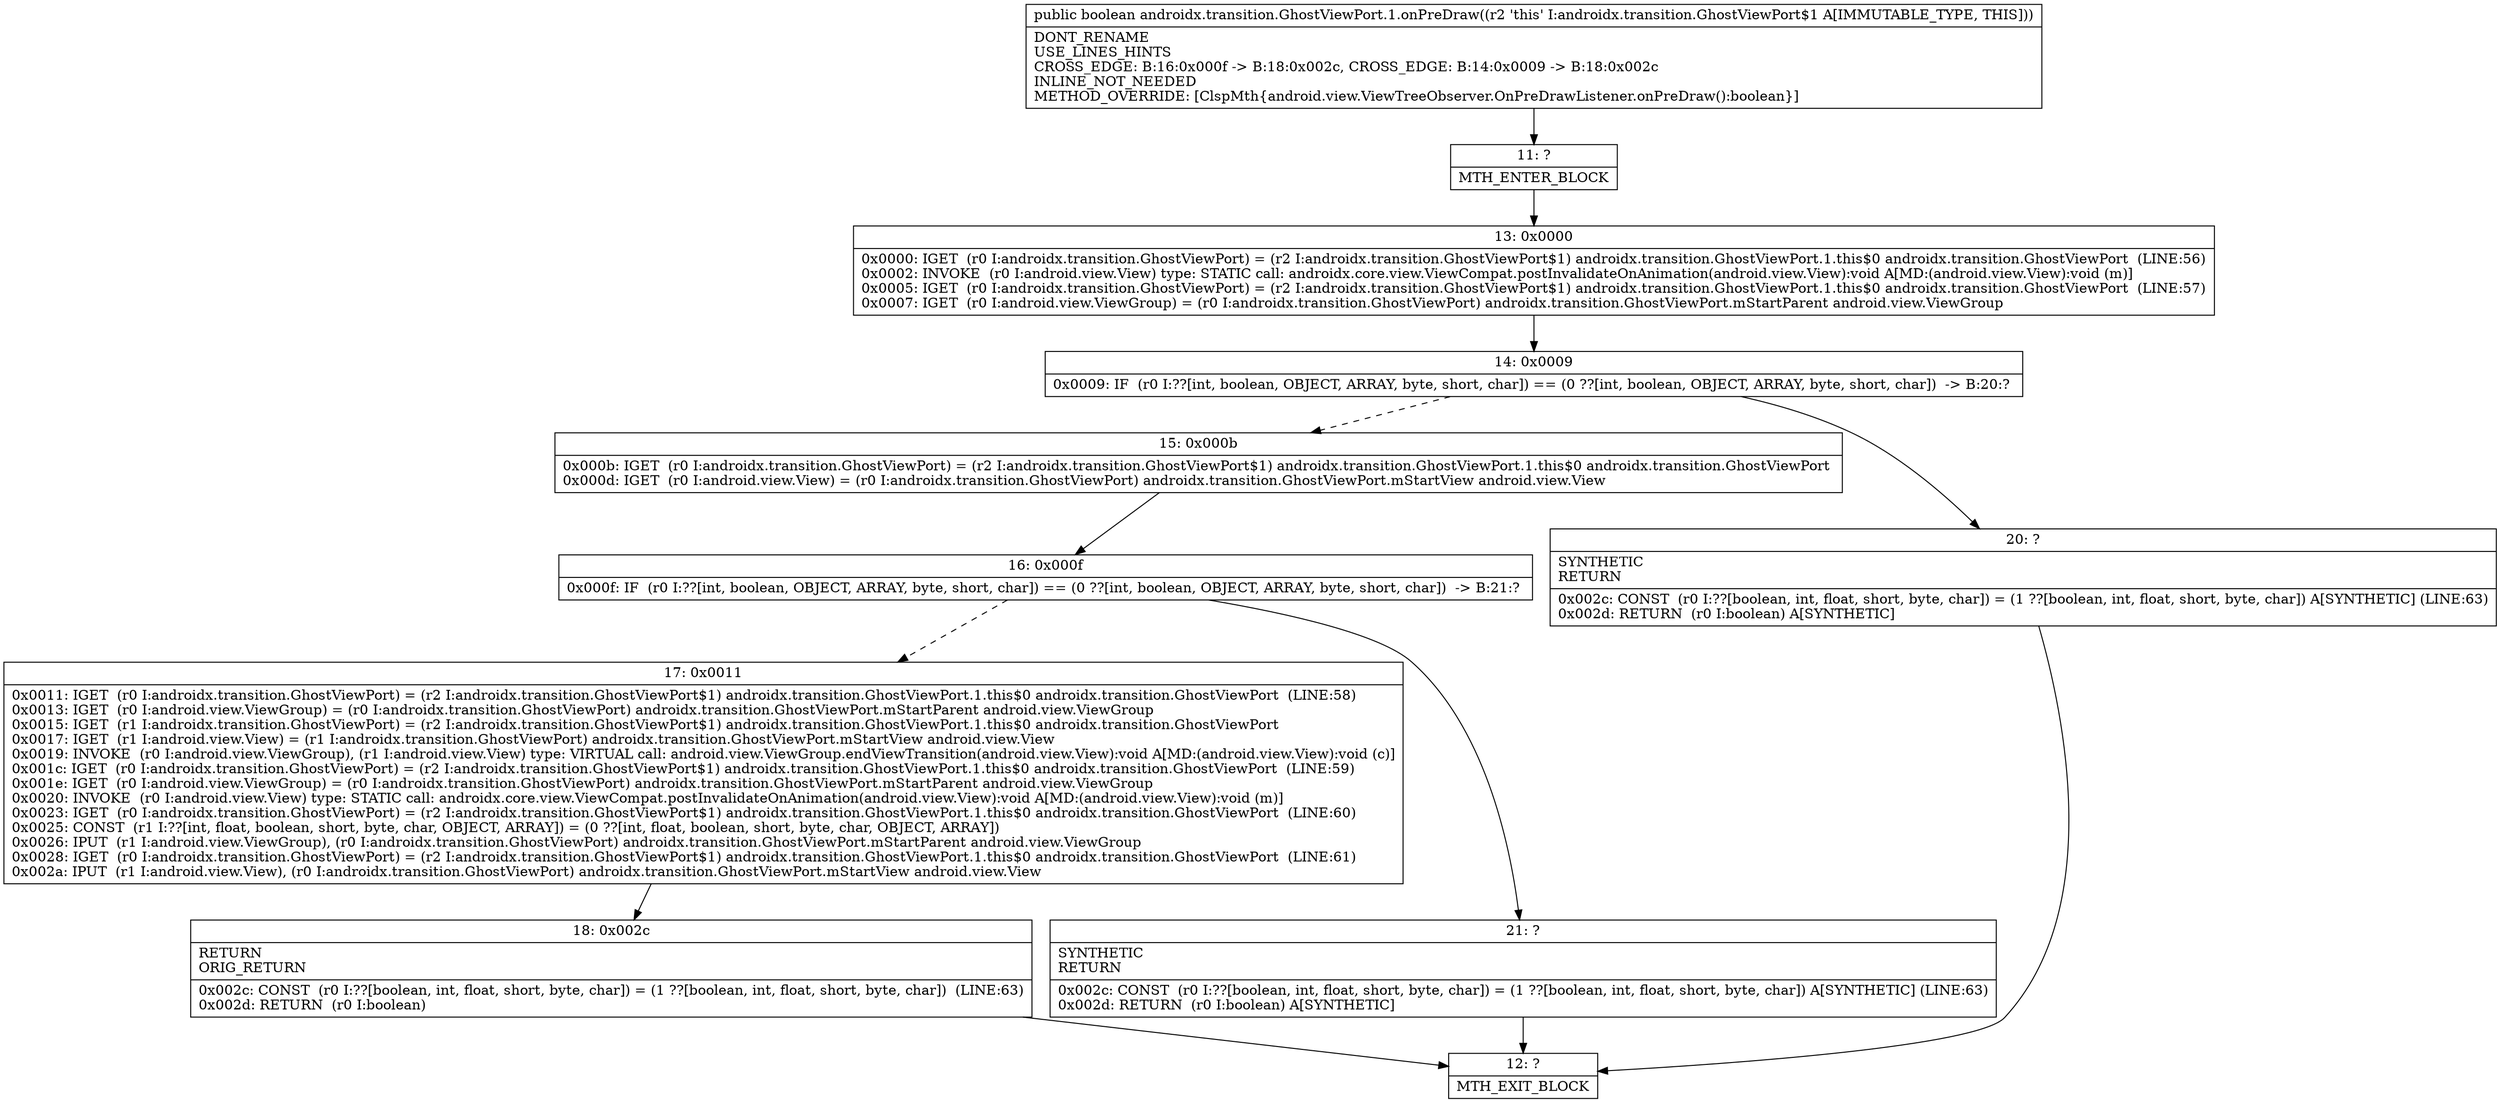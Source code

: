 digraph "CFG forandroidx.transition.GhostViewPort.1.onPreDraw()Z" {
Node_11 [shape=record,label="{11\:\ ?|MTH_ENTER_BLOCK\l}"];
Node_13 [shape=record,label="{13\:\ 0x0000|0x0000: IGET  (r0 I:androidx.transition.GhostViewPort) = (r2 I:androidx.transition.GhostViewPort$1) androidx.transition.GhostViewPort.1.this$0 androidx.transition.GhostViewPort  (LINE:56)\l0x0002: INVOKE  (r0 I:android.view.View) type: STATIC call: androidx.core.view.ViewCompat.postInvalidateOnAnimation(android.view.View):void A[MD:(android.view.View):void (m)]\l0x0005: IGET  (r0 I:androidx.transition.GhostViewPort) = (r2 I:androidx.transition.GhostViewPort$1) androidx.transition.GhostViewPort.1.this$0 androidx.transition.GhostViewPort  (LINE:57)\l0x0007: IGET  (r0 I:android.view.ViewGroup) = (r0 I:androidx.transition.GhostViewPort) androidx.transition.GhostViewPort.mStartParent android.view.ViewGroup \l}"];
Node_14 [shape=record,label="{14\:\ 0x0009|0x0009: IF  (r0 I:??[int, boolean, OBJECT, ARRAY, byte, short, char]) == (0 ??[int, boolean, OBJECT, ARRAY, byte, short, char])  \-\> B:20:? \l}"];
Node_15 [shape=record,label="{15\:\ 0x000b|0x000b: IGET  (r0 I:androidx.transition.GhostViewPort) = (r2 I:androidx.transition.GhostViewPort$1) androidx.transition.GhostViewPort.1.this$0 androidx.transition.GhostViewPort \l0x000d: IGET  (r0 I:android.view.View) = (r0 I:androidx.transition.GhostViewPort) androidx.transition.GhostViewPort.mStartView android.view.View \l}"];
Node_16 [shape=record,label="{16\:\ 0x000f|0x000f: IF  (r0 I:??[int, boolean, OBJECT, ARRAY, byte, short, char]) == (0 ??[int, boolean, OBJECT, ARRAY, byte, short, char])  \-\> B:21:? \l}"];
Node_17 [shape=record,label="{17\:\ 0x0011|0x0011: IGET  (r0 I:androidx.transition.GhostViewPort) = (r2 I:androidx.transition.GhostViewPort$1) androidx.transition.GhostViewPort.1.this$0 androidx.transition.GhostViewPort  (LINE:58)\l0x0013: IGET  (r0 I:android.view.ViewGroup) = (r0 I:androidx.transition.GhostViewPort) androidx.transition.GhostViewPort.mStartParent android.view.ViewGroup \l0x0015: IGET  (r1 I:androidx.transition.GhostViewPort) = (r2 I:androidx.transition.GhostViewPort$1) androidx.transition.GhostViewPort.1.this$0 androidx.transition.GhostViewPort \l0x0017: IGET  (r1 I:android.view.View) = (r1 I:androidx.transition.GhostViewPort) androidx.transition.GhostViewPort.mStartView android.view.View \l0x0019: INVOKE  (r0 I:android.view.ViewGroup), (r1 I:android.view.View) type: VIRTUAL call: android.view.ViewGroup.endViewTransition(android.view.View):void A[MD:(android.view.View):void (c)]\l0x001c: IGET  (r0 I:androidx.transition.GhostViewPort) = (r2 I:androidx.transition.GhostViewPort$1) androidx.transition.GhostViewPort.1.this$0 androidx.transition.GhostViewPort  (LINE:59)\l0x001e: IGET  (r0 I:android.view.ViewGroup) = (r0 I:androidx.transition.GhostViewPort) androidx.transition.GhostViewPort.mStartParent android.view.ViewGroup \l0x0020: INVOKE  (r0 I:android.view.View) type: STATIC call: androidx.core.view.ViewCompat.postInvalidateOnAnimation(android.view.View):void A[MD:(android.view.View):void (m)]\l0x0023: IGET  (r0 I:androidx.transition.GhostViewPort) = (r2 I:androidx.transition.GhostViewPort$1) androidx.transition.GhostViewPort.1.this$0 androidx.transition.GhostViewPort  (LINE:60)\l0x0025: CONST  (r1 I:??[int, float, boolean, short, byte, char, OBJECT, ARRAY]) = (0 ??[int, float, boolean, short, byte, char, OBJECT, ARRAY]) \l0x0026: IPUT  (r1 I:android.view.ViewGroup), (r0 I:androidx.transition.GhostViewPort) androidx.transition.GhostViewPort.mStartParent android.view.ViewGroup \l0x0028: IGET  (r0 I:androidx.transition.GhostViewPort) = (r2 I:androidx.transition.GhostViewPort$1) androidx.transition.GhostViewPort.1.this$0 androidx.transition.GhostViewPort  (LINE:61)\l0x002a: IPUT  (r1 I:android.view.View), (r0 I:androidx.transition.GhostViewPort) androidx.transition.GhostViewPort.mStartView android.view.View \l}"];
Node_18 [shape=record,label="{18\:\ 0x002c|RETURN\lORIG_RETURN\l|0x002c: CONST  (r0 I:??[boolean, int, float, short, byte, char]) = (1 ??[boolean, int, float, short, byte, char])  (LINE:63)\l0x002d: RETURN  (r0 I:boolean) \l}"];
Node_12 [shape=record,label="{12\:\ ?|MTH_EXIT_BLOCK\l}"];
Node_21 [shape=record,label="{21\:\ ?|SYNTHETIC\lRETURN\l|0x002c: CONST  (r0 I:??[boolean, int, float, short, byte, char]) = (1 ??[boolean, int, float, short, byte, char]) A[SYNTHETIC] (LINE:63)\l0x002d: RETURN  (r0 I:boolean) A[SYNTHETIC]\l}"];
Node_20 [shape=record,label="{20\:\ ?|SYNTHETIC\lRETURN\l|0x002c: CONST  (r0 I:??[boolean, int, float, short, byte, char]) = (1 ??[boolean, int, float, short, byte, char]) A[SYNTHETIC] (LINE:63)\l0x002d: RETURN  (r0 I:boolean) A[SYNTHETIC]\l}"];
MethodNode[shape=record,label="{public boolean androidx.transition.GhostViewPort.1.onPreDraw((r2 'this' I:androidx.transition.GhostViewPort$1 A[IMMUTABLE_TYPE, THIS]))  | DONT_RENAME\lUSE_LINES_HINTS\lCROSS_EDGE: B:16:0x000f \-\> B:18:0x002c, CROSS_EDGE: B:14:0x0009 \-\> B:18:0x002c\lINLINE_NOT_NEEDED\lMETHOD_OVERRIDE: [ClspMth\{android.view.ViewTreeObserver.OnPreDrawListener.onPreDraw():boolean\}]\l}"];
MethodNode -> Node_11;Node_11 -> Node_13;
Node_13 -> Node_14;
Node_14 -> Node_15[style=dashed];
Node_14 -> Node_20;
Node_15 -> Node_16;
Node_16 -> Node_17[style=dashed];
Node_16 -> Node_21;
Node_17 -> Node_18;
Node_18 -> Node_12;
Node_21 -> Node_12;
Node_20 -> Node_12;
}

